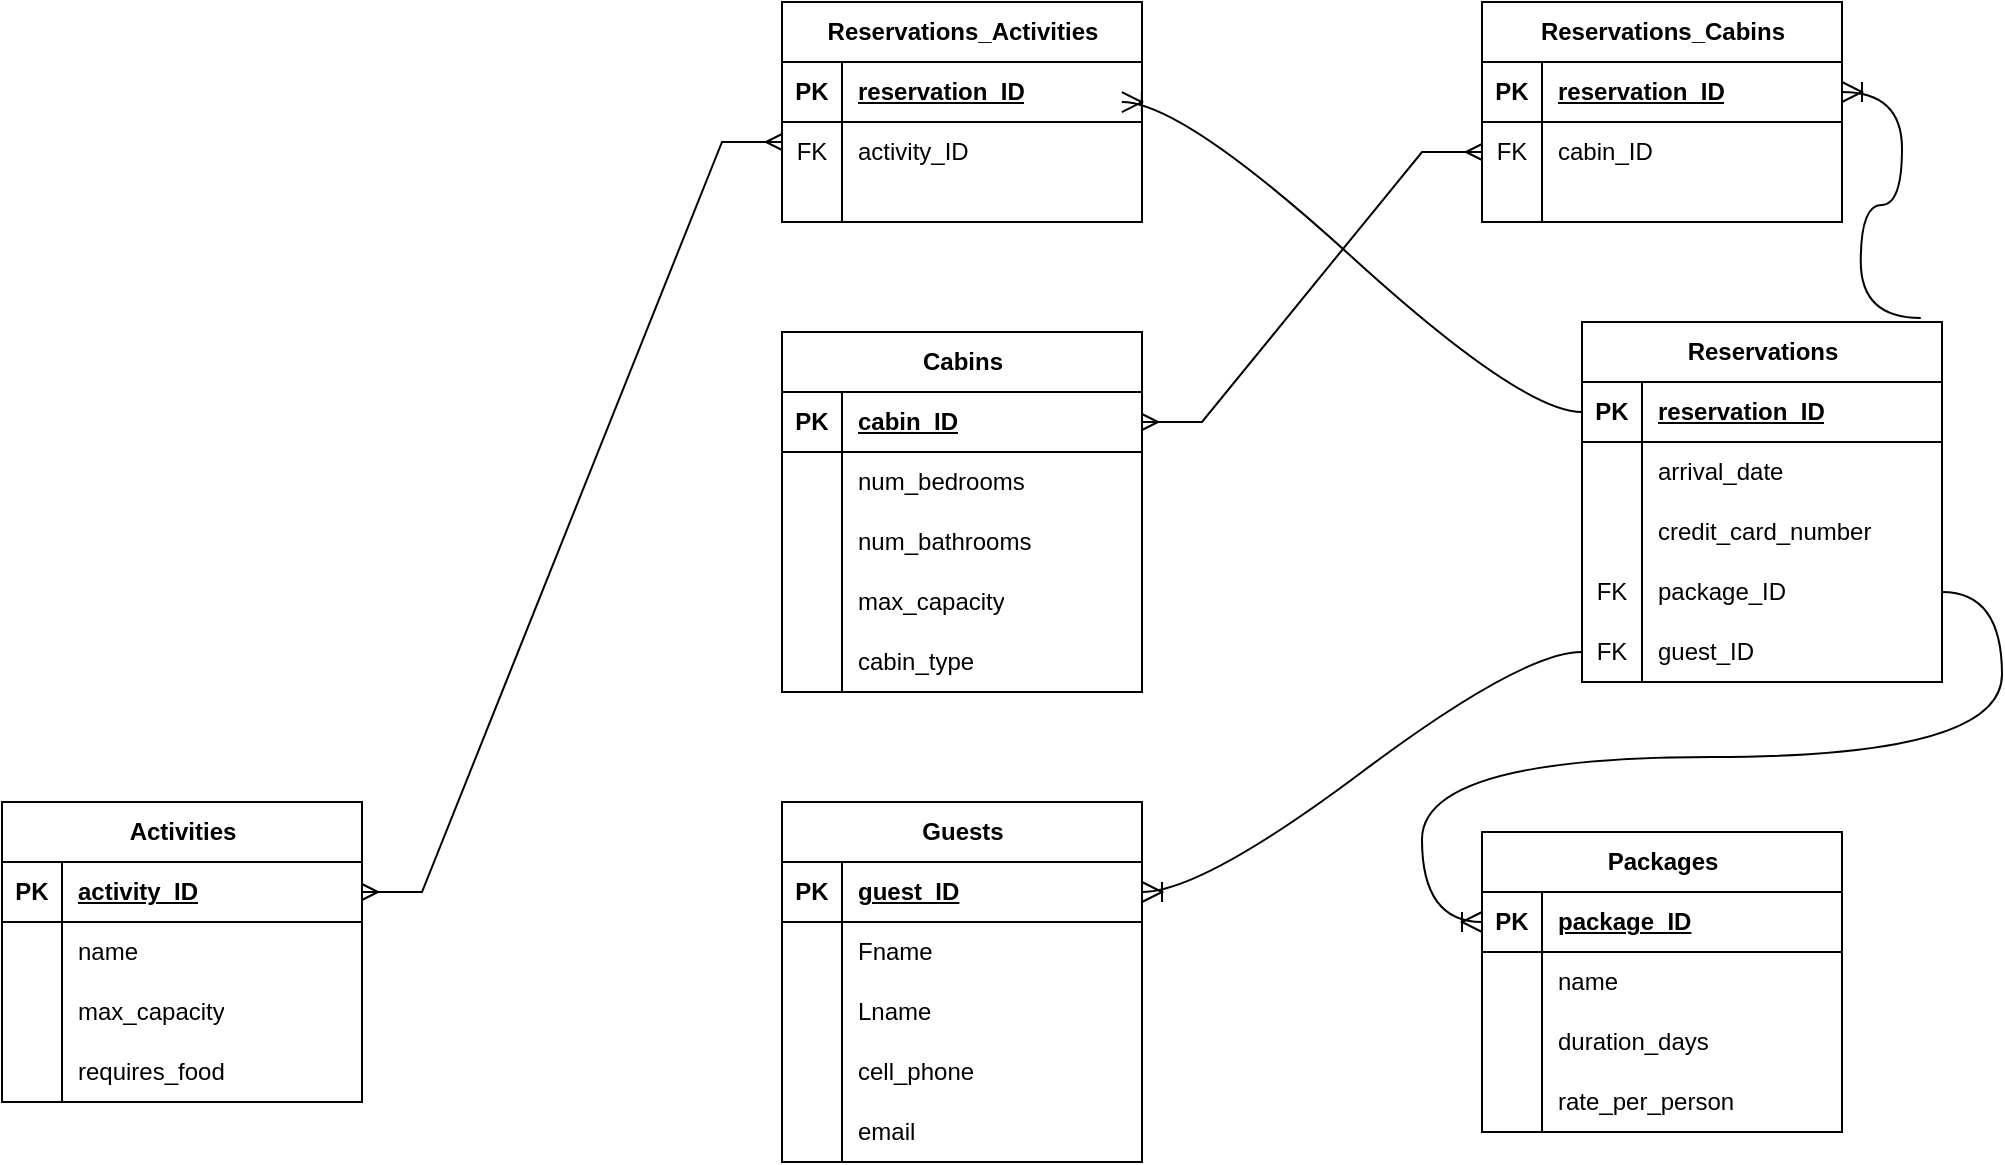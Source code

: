 <mxfile version="24.0.1" type="github">
  <diagram name="Page-1" id="e56a1550-8fbb-45ad-956c-1786394a9013">
    <mxGraphModel dx="2074" dy="1106" grid="1" gridSize="10" guides="1" tooltips="1" connect="1" arrows="1" fold="1" page="1" pageScale="1" pageWidth="1100" pageHeight="850" background="none" math="0" shadow="0">
      <root>
        <mxCell id="0" />
        <mxCell id="1" parent="0" />
        <mxCell id="-6eJybf5SiMDEhK5X8UF-18" value="Cabins" style="shape=table;startSize=30;container=1;collapsible=1;childLayout=tableLayout;fixedRows=1;rowLines=0;fontStyle=1;align=center;resizeLast=1;html=1;" parent="1" vertex="1">
          <mxGeometry x="460" y="245" width="180" height="180" as="geometry">
            <mxRectangle x="520" y="540" width="70" height="30" as="alternateBounds" />
          </mxGeometry>
        </mxCell>
        <mxCell id="-6eJybf5SiMDEhK5X8UF-19" value="" style="shape=tableRow;horizontal=0;startSize=0;swimlaneHead=0;swimlaneBody=0;fillColor=none;collapsible=0;dropTarget=0;points=[[0,0.5],[1,0.5]];portConstraint=eastwest;top=0;left=0;right=0;bottom=1;" parent="-6eJybf5SiMDEhK5X8UF-18" vertex="1">
          <mxGeometry y="30" width="180" height="30" as="geometry" />
        </mxCell>
        <mxCell id="-6eJybf5SiMDEhK5X8UF-20" value="PK" style="shape=partialRectangle;connectable=0;fillColor=none;top=0;left=0;bottom=0;right=0;fontStyle=1;overflow=hidden;whiteSpace=wrap;html=1;" parent="-6eJybf5SiMDEhK5X8UF-19" vertex="1">
          <mxGeometry width="30" height="30" as="geometry">
            <mxRectangle width="30" height="30" as="alternateBounds" />
          </mxGeometry>
        </mxCell>
        <mxCell id="-6eJybf5SiMDEhK5X8UF-21" value="cabin_ID" style="shape=partialRectangle;connectable=0;fillColor=none;top=0;left=0;bottom=0;right=0;align=left;spacingLeft=6;fontStyle=5;overflow=hidden;whiteSpace=wrap;html=1;" parent="-6eJybf5SiMDEhK5X8UF-19" vertex="1">
          <mxGeometry x="30" width="150" height="30" as="geometry">
            <mxRectangle width="150" height="30" as="alternateBounds" />
          </mxGeometry>
        </mxCell>
        <mxCell id="-6eJybf5SiMDEhK5X8UF-22" value="" style="shape=tableRow;horizontal=0;startSize=0;swimlaneHead=0;swimlaneBody=0;fillColor=none;collapsible=0;dropTarget=0;points=[[0,0.5],[1,0.5]];portConstraint=eastwest;top=0;left=0;right=0;bottom=0;" parent="-6eJybf5SiMDEhK5X8UF-18" vertex="1">
          <mxGeometry y="60" width="180" height="30" as="geometry" />
        </mxCell>
        <mxCell id="-6eJybf5SiMDEhK5X8UF-23" value="" style="shape=partialRectangle;connectable=0;fillColor=none;top=0;left=0;bottom=0;right=0;editable=1;overflow=hidden;whiteSpace=wrap;html=1;" parent="-6eJybf5SiMDEhK5X8UF-22" vertex="1">
          <mxGeometry width="30" height="30" as="geometry">
            <mxRectangle width="30" height="30" as="alternateBounds" />
          </mxGeometry>
        </mxCell>
        <mxCell id="-6eJybf5SiMDEhK5X8UF-24" value="num_bedrooms" style="shape=partialRectangle;connectable=0;fillColor=none;top=0;left=0;bottom=0;right=0;align=left;spacingLeft=6;overflow=hidden;whiteSpace=wrap;html=1;" parent="-6eJybf5SiMDEhK5X8UF-22" vertex="1">
          <mxGeometry x="30" width="150" height="30" as="geometry">
            <mxRectangle width="150" height="30" as="alternateBounds" />
          </mxGeometry>
        </mxCell>
        <mxCell id="-6eJybf5SiMDEhK5X8UF-25" value="" style="shape=tableRow;horizontal=0;startSize=0;swimlaneHead=0;swimlaneBody=0;fillColor=none;collapsible=0;dropTarget=0;points=[[0,0.5],[1,0.5]];portConstraint=eastwest;top=0;left=0;right=0;bottom=0;" parent="-6eJybf5SiMDEhK5X8UF-18" vertex="1">
          <mxGeometry y="90" width="180" height="30" as="geometry" />
        </mxCell>
        <mxCell id="-6eJybf5SiMDEhK5X8UF-26" value="" style="shape=partialRectangle;connectable=0;fillColor=none;top=0;left=0;bottom=0;right=0;editable=1;overflow=hidden;whiteSpace=wrap;html=1;" parent="-6eJybf5SiMDEhK5X8UF-25" vertex="1">
          <mxGeometry width="30" height="30" as="geometry">
            <mxRectangle width="30" height="30" as="alternateBounds" />
          </mxGeometry>
        </mxCell>
        <mxCell id="-6eJybf5SiMDEhK5X8UF-27" value="num_bathrooms" style="shape=partialRectangle;connectable=0;fillColor=none;top=0;left=0;bottom=0;right=0;align=left;spacingLeft=6;overflow=hidden;whiteSpace=wrap;html=1;" parent="-6eJybf5SiMDEhK5X8UF-25" vertex="1">
          <mxGeometry x="30" width="150" height="30" as="geometry">
            <mxRectangle width="150" height="30" as="alternateBounds" />
          </mxGeometry>
        </mxCell>
        <mxCell id="-6eJybf5SiMDEhK5X8UF-28" value="" style="shape=tableRow;horizontal=0;startSize=0;swimlaneHead=0;swimlaneBody=0;fillColor=none;collapsible=0;dropTarget=0;points=[[0,0.5],[1,0.5]];portConstraint=eastwest;top=0;left=0;right=0;bottom=0;" parent="-6eJybf5SiMDEhK5X8UF-18" vertex="1">
          <mxGeometry y="120" width="180" height="30" as="geometry" />
        </mxCell>
        <mxCell id="-6eJybf5SiMDEhK5X8UF-29" value="" style="shape=partialRectangle;connectable=0;fillColor=none;top=0;left=0;bottom=0;right=0;editable=1;overflow=hidden;whiteSpace=wrap;html=1;" parent="-6eJybf5SiMDEhK5X8UF-28" vertex="1">
          <mxGeometry width="30" height="30" as="geometry">
            <mxRectangle width="30" height="30" as="alternateBounds" />
          </mxGeometry>
        </mxCell>
        <mxCell id="-6eJybf5SiMDEhK5X8UF-30" value="max_capacity" style="shape=partialRectangle;connectable=0;fillColor=none;top=0;left=0;bottom=0;right=0;align=left;spacingLeft=6;overflow=hidden;whiteSpace=wrap;html=1;" parent="-6eJybf5SiMDEhK5X8UF-28" vertex="1">
          <mxGeometry x="30" width="150" height="30" as="geometry">
            <mxRectangle width="150" height="30" as="alternateBounds" />
          </mxGeometry>
        </mxCell>
        <mxCell id="-6eJybf5SiMDEhK5X8UF-31" value="" style="shape=tableRow;horizontal=0;startSize=0;swimlaneHead=0;swimlaneBody=0;fillColor=none;collapsible=0;dropTarget=0;points=[[0,0.5],[1,0.5]];portConstraint=eastwest;top=0;left=0;right=0;bottom=0;" parent="-6eJybf5SiMDEhK5X8UF-18" vertex="1">
          <mxGeometry y="150" width="180" height="30" as="geometry" />
        </mxCell>
        <mxCell id="-6eJybf5SiMDEhK5X8UF-32" value="" style="shape=partialRectangle;connectable=0;fillColor=none;top=0;left=0;bottom=0;right=0;editable=1;overflow=hidden;whiteSpace=wrap;html=1;" parent="-6eJybf5SiMDEhK5X8UF-31" vertex="1">
          <mxGeometry width="30" height="30" as="geometry">
            <mxRectangle width="30" height="30" as="alternateBounds" />
          </mxGeometry>
        </mxCell>
        <mxCell id="-6eJybf5SiMDEhK5X8UF-33" value="cabin_type" style="shape=partialRectangle;connectable=0;fillColor=none;top=0;left=0;bottom=0;right=0;align=left;spacingLeft=6;overflow=hidden;whiteSpace=wrap;html=1;" parent="-6eJybf5SiMDEhK5X8UF-31" vertex="1">
          <mxGeometry x="30" width="150" height="30" as="geometry">
            <mxRectangle width="150" height="30" as="alternateBounds" />
          </mxGeometry>
        </mxCell>
        <mxCell id="-6eJybf5SiMDEhK5X8UF-34" value="Packages" style="shape=table;startSize=30;container=1;collapsible=1;childLayout=tableLayout;fixedRows=1;rowLines=0;fontStyle=1;align=center;resizeLast=1;html=1;" parent="1" vertex="1">
          <mxGeometry x="810" y="495" width="180" height="150" as="geometry">
            <mxRectangle x="520" y="540" width="70" height="30" as="alternateBounds" />
          </mxGeometry>
        </mxCell>
        <mxCell id="-6eJybf5SiMDEhK5X8UF-35" value="" style="shape=tableRow;horizontal=0;startSize=0;swimlaneHead=0;swimlaneBody=0;fillColor=none;collapsible=0;dropTarget=0;points=[[0,0.5],[1,0.5]];portConstraint=eastwest;top=0;left=0;right=0;bottom=1;" parent="-6eJybf5SiMDEhK5X8UF-34" vertex="1">
          <mxGeometry y="30" width="180" height="30" as="geometry" />
        </mxCell>
        <mxCell id="-6eJybf5SiMDEhK5X8UF-36" value="PK" style="shape=partialRectangle;connectable=0;fillColor=none;top=0;left=0;bottom=0;right=0;fontStyle=1;overflow=hidden;whiteSpace=wrap;html=1;" parent="-6eJybf5SiMDEhK5X8UF-35" vertex="1">
          <mxGeometry width="30" height="30" as="geometry">
            <mxRectangle width="30" height="30" as="alternateBounds" />
          </mxGeometry>
        </mxCell>
        <mxCell id="-6eJybf5SiMDEhK5X8UF-37" value="package_ID" style="shape=partialRectangle;connectable=0;fillColor=none;top=0;left=0;bottom=0;right=0;align=left;spacingLeft=6;fontStyle=5;overflow=hidden;whiteSpace=wrap;html=1;" parent="-6eJybf5SiMDEhK5X8UF-35" vertex="1">
          <mxGeometry x="30" width="150" height="30" as="geometry">
            <mxRectangle width="150" height="30" as="alternateBounds" />
          </mxGeometry>
        </mxCell>
        <mxCell id="-6eJybf5SiMDEhK5X8UF-38" value="" style="shape=tableRow;horizontal=0;startSize=0;swimlaneHead=0;swimlaneBody=0;fillColor=none;collapsible=0;dropTarget=0;points=[[0,0.5],[1,0.5]];portConstraint=eastwest;top=0;left=0;right=0;bottom=0;" parent="-6eJybf5SiMDEhK5X8UF-34" vertex="1">
          <mxGeometry y="60" width="180" height="30" as="geometry" />
        </mxCell>
        <mxCell id="-6eJybf5SiMDEhK5X8UF-39" value="" style="shape=partialRectangle;connectable=0;fillColor=none;top=0;left=0;bottom=0;right=0;editable=1;overflow=hidden;whiteSpace=wrap;html=1;" parent="-6eJybf5SiMDEhK5X8UF-38" vertex="1">
          <mxGeometry width="30" height="30" as="geometry">
            <mxRectangle width="30" height="30" as="alternateBounds" />
          </mxGeometry>
        </mxCell>
        <mxCell id="-6eJybf5SiMDEhK5X8UF-40" value="name" style="shape=partialRectangle;connectable=0;fillColor=none;top=0;left=0;bottom=0;right=0;align=left;spacingLeft=6;overflow=hidden;whiteSpace=wrap;html=1;" parent="-6eJybf5SiMDEhK5X8UF-38" vertex="1">
          <mxGeometry x="30" width="150" height="30" as="geometry">
            <mxRectangle width="150" height="30" as="alternateBounds" />
          </mxGeometry>
        </mxCell>
        <mxCell id="-6eJybf5SiMDEhK5X8UF-44" value="" style="shape=tableRow;horizontal=0;startSize=0;swimlaneHead=0;swimlaneBody=0;fillColor=none;collapsible=0;dropTarget=0;points=[[0,0.5],[1,0.5]];portConstraint=eastwest;top=0;left=0;right=0;bottom=0;" parent="-6eJybf5SiMDEhK5X8UF-34" vertex="1">
          <mxGeometry y="90" width="180" height="30" as="geometry" />
        </mxCell>
        <mxCell id="-6eJybf5SiMDEhK5X8UF-45" value="" style="shape=partialRectangle;connectable=0;fillColor=none;top=0;left=0;bottom=0;right=0;editable=1;overflow=hidden;whiteSpace=wrap;html=1;" parent="-6eJybf5SiMDEhK5X8UF-44" vertex="1">
          <mxGeometry width="30" height="30" as="geometry">
            <mxRectangle width="30" height="30" as="alternateBounds" />
          </mxGeometry>
        </mxCell>
        <mxCell id="-6eJybf5SiMDEhK5X8UF-46" value="duration_days" style="shape=partialRectangle;connectable=0;fillColor=none;top=0;left=0;bottom=0;right=0;align=left;spacingLeft=6;overflow=hidden;whiteSpace=wrap;html=1;" parent="-6eJybf5SiMDEhK5X8UF-44" vertex="1">
          <mxGeometry x="30" width="150" height="30" as="geometry">
            <mxRectangle width="150" height="30" as="alternateBounds" />
          </mxGeometry>
        </mxCell>
        <mxCell id="-6eJybf5SiMDEhK5X8UF-47" value="" style="shape=tableRow;horizontal=0;startSize=0;swimlaneHead=0;swimlaneBody=0;fillColor=none;collapsible=0;dropTarget=0;points=[[0,0.5],[1,0.5]];portConstraint=eastwest;top=0;left=0;right=0;bottom=0;" parent="-6eJybf5SiMDEhK5X8UF-34" vertex="1">
          <mxGeometry y="120" width="180" height="30" as="geometry" />
        </mxCell>
        <mxCell id="-6eJybf5SiMDEhK5X8UF-48" value="" style="shape=partialRectangle;connectable=0;fillColor=none;top=0;left=0;bottom=0;right=0;editable=1;overflow=hidden;whiteSpace=wrap;html=1;" parent="-6eJybf5SiMDEhK5X8UF-47" vertex="1">
          <mxGeometry width="30" height="30" as="geometry">
            <mxRectangle width="30" height="30" as="alternateBounds" />
          </mxGeometry>
        </mxCell>
        <mxCell id="-6eJybf5SiMDEhK5X8UF-49" value="rate_per_person" style="shape=partialRectangle;connectable=0;fillColor=none;top=0;left=0;bottom=0;right=0;align=left;spacingLeft=6;overflow=hidden;whiteSpace=wrap;html=1;" parent="-6eJybf5SiMDEhK5X8UF-47" vertex="1">
          <mxGeometry x="30" width="150" height="30" as="geometry">
            <mxRectangle width="150" height="30" as="alternateBounds" />
          </mxGeometry>
        </mxCell>
        <mxCell id="-6eJybf5SiMDEhK5X8UF-50" value="Activities" style="shape=table;startSize=30;container=1;collapsible=1;childLayout=tableLayout;fixedRows=1;rowLines=0;fontStyle=1;align=center;resizeLast=1;html=1;" parent="1" vertex="1">
          <mxGeometry x="70" y="480" width="180" height="150" as="geometry">
            <mxRectangle x="520" y="540" width="70" height="30" as="alternateBounds" />
          </mxGeometry>
        </mxCell>
        <mxCell id="-6eJybf5SiMDEhK5X8UF-51" value="" style="shape=tableRow;horizontal=0;startSize=0;swimlaneHead=0;swimlaneBody=0;fillColor=none;collapsible=0;dropTarget=0;points=[[0,0.5],[1,0.5]];portConstraint=eastwest;top=0;left=0;right=0;bottom=1;" parent="-6eJybf5SiMDEhK5X8UF-50" vertex="1">
          <mxGeometry y="30" width="180" height="30" as="geometry" />
        </mxCell>
        <mxCell id="-6eJybf5SiMDEhK5X8UF-52" value="PK" style="shape=partialRectangle;connectable=0;fillColor=none;top=0;left=0;bottom=0;right=0;fontStyle=1;overflow=hidden;whiteSpace=wrap;html=1;" parent="-6eJybf5SiMDEhK5X8UF-51" vertex="1">
          <mxGeometry width="30" height="30" as="geometry">
            <mxRectangle width="30" height="30" as="alternateBounds" />
          </mxGeometry>
        </mxCell>
        <mxCell id="-6eJybf5SiMDEhK5X8UF-53" value="activity_ID" style="shape=partialRectangle;connectable=0;fillColor=none;top=0;left=0;bottom=0;right=0;align=left;spacingLeft=6;fontStyle=5;overflow=hidden;whiteSpace=wrap;html=1;" parent="-6eJybf5SiMDEhK5X8UF-51" vertex="1">
          <mxGeometry x="30" width="150" height="30" as="geometry">
            <mxRectangle width="150" height="30" as="alternateBounds" />
          </mxGeometry>
        </mxCell>
        <mxCell id="-6eJybf5SiMDEhK5X8UF-54" value="" style="shape=tableRow;horizontal=0;startSize=0;swimlaneHead=0;swimlaneBody=0;fillColor=none;collapsible=0;dropTarget=0;points=[[0,0.5],[1,0.5]];portConstraint=eastwest;top=0;left=0;right=0;bottom=0;" parent="-6eJybf5SiMDEhK5X8UF-50" vertex="1">
          <mxGeometry y="60" width="180" height="30" as="geometry" />
        </mxCell>
        <mxCell id="-6eJybf5SiMDEhK5X8UF-55" value="" style="shape=partialRectangle;connectable=0;fillColor=none;top=0;left=0;bottom=0;right=0;editable=1;overflow=hidden;whiteSpace=wrap;html=1;" parent="-6eJybf5SiMDEhK5X8UF-54" vertex="1">
          <mxGeometry width="30" height="30" as="geometry">
            <mxRectangle width="30" height="30" as="alternateBounds" />
          </mxGeometry>
        </mxCell>
        <mxCell id="-6eJybf5SiMDEhK5X8UF-56" value="name" style="shape=partialRectangle;connectable=0;fillColor=none;top=0;left=0;bottom=0;right=0;align=left;spacingLeft=6;overflow=hidden;whiteSpace=wrap;html=1;" parent="-6eJybf5SiMDEhK5X8UF-54" vertex="1">
          <mxGeometry x="30" width="150" height="30" as="geometry">
            <mxRectangle width="150" height="30" as="alternateBounds" />
          </mxGeometry>
        </mxCell>
        <mxCell id="-6eJybf5SiMDEhK5X8UF-57" value="" style="shape=tableRow;horizontal=0;startSize=0;swimlaneHead=0;swimlaneBody=0;fillColor=none;collapsible=0;dropTarget=0;points=[[0,0.5],[1,0.5]];portConstraint=eastwest;top=0;left=0;right=0;bottom=0;" parent="-6eJybf5SiMDEhK5X8UF-50" vertex="1">
          <mxGeometry y="90" width="180" height="30" as="geometry" />
        </mxCell>
        <mxCell id="-6eJybf5SiMDEhK5X8UF-58" value="" style="shape=partialRectangle;connectable=0;fillColor=none;top=0;left=0;bottom=0;right=0;editable=1;overflow=hidden;whiteSpace=wrap;html=1;" parent="-6eJybf5SiMDEhK5X8UF-57" vertex="1">
          <mxGeometry width="30" height="30" as="geometry">
            <mxRectangle width="30" height="30" as="alternateBounds" />
          </mxGeometry>
        </mxCell>
        <mxCell id="-6eJybf5SiMDEhK5X8UF-59" value="max_capacity" style="shape=partialRectangle;connectable=0;fillColor=none;top=0;left=0;bottom=0;right=0;align=left;spacingLeft=6;overflow=hidden;whiteSpace=wrap;html=1;" parent="-6eJybf5SiMDEhK5X8UF-57" vertex="1">
          <mxGeometry x="30" width="150" height="30" as="geometry">
            <mxRectangle width="150" height="30" as="alternateBounds" />
          </mxGeometry>
        </mxCell>
        <mxCell id="-6eJybf5SiMDEhK5X8UF-60" value="" style="shape=tableRow;horizontal=0;startSize=0;swimlaneHead=0;swimlaneBody=0;fillColor=none;collapsible=0;dropTarget=0;points=[[0,0.5],[1,0.5]];portConstraint=eastwest;top=0;left=0;right=0;bottom=0;" parent="-6eJybf5SiMDEhK5X8UF-50" vertex="1">
          <mxGeometry y="120" width="180" height="30" as="geometry" />
        </mxCell>
        <mxCell id="-6eJybf5SiMDEhK5X8UF-61" value="" style="shape=partialRectangle;connectable=0;fillColor=none;top=0;left=0;bottom=0;right=0;editable=1;overflow=hidden;whiteSpace=wrap;html=1;" parent="-6eJybf5SiMDEhK5X8UF-60" vertex="1">
          <mxGeometry width="30" height="30" as="geometry">
            <mxRectangle width="30" height="30" as="alternateBounds" />
          </mxGeometry>
        </mxCell>
        <mxCell id="-6eJybf5SiMDEhK5X8UF-62" value="requires_food" style="shape=partialRectangle;connectable=0;fillColor=none;top=0;left=0;bottom=0;right=0;align=left;spacingLeft=6;overflow=hidden;whiteSpace=wrap;html=1;" parent="-6eJybf5SiMDEhK5X8UF-60" vertex="1">
          <mxGeometry x="30" width="150" height="30" as="geometry">
            <mxRectangle width="150" height="30" as="alternateBounds" />
          </mxGeometry>
        </mxCell>
        <mxCell id="-6eJybf5SiMDEhK5X8UF-63" value="Guests" style="shape=table;startSize=30;container=1;collapsible=1;childLayout=tableLayout;fixedRows=1;rowLines=0;fontStyle=1;align=center;resizeLast=1;html=1;" parent="1" vertex="1">
          <mxGeometry x="460" y="480" width="180" height="180" as="geometry">
            <mxRectangle x="520" y="540" width="70" height="30" as="alternateBounds" />
          </mxGeometry>
        </mxCell>
        <mxCell id="-6eJybf5SiMDEhK5X8UF-64" value="" style="shape=tableRow;horizontal=0;startSize=0;swimlaneHead=0;swimlaneBody=0;fillColor=none;collapsible=0;dropTarget=0;points=[[0,0.5],[1,0.5]];portConstraint=eastwest;top=0;left=0;right=0;bottom=1;" parent="-6eJybf5SiMDEhK5X8UF-63" vertex="1">
          <mxGeometry y="30" width="180" height="30" as="geometry" />
        </mxCell>
        <mxCell id="-6eJybf5SiMDEhK5X8UF-65" value="PK" style="shape=partialRectangle;connectable=0;fillColor=none;top=0;left=0;bottom=0;right=0;fontStyle=1;overflow=hidden;whiteSpace=wrap;html=1;" parent="-6eJybf5SiMDEhK5X8UF-64" vertex="1">
          <mxGeometry width="30" height="30" as="geometry">
            <mxRectangle width="30" height="30" as="alternateBounds" />
          </mxGeometry>
        </mxCell>
        <mxCell id="-6eJybf5SiMDEhK5X8UF-66" value="guest_ID" style="shape=partialRectangle;connectable=0;fillColor=none;top=0;left=0;bottom=0;right=0;align=left;spacingLeft=6;fontStyle=5;overflow=hidden;whiteSpace=wrap;html=1;" parent="-6eJybf5SiMDEhK5X8UF-64" vertex="1">
          <mxGeometry x="30" width="150" height="30" as="geometry">
            <mxRectangle width="150" height="30" as="alternateBounds" />
          </mxGeometry>
        </mxCell>
        <mxCell id="-6eJybf5SiMDEhK5X8UF-67" value="" style="shape=tableRow;horizontal=0;startSize=0;swimlaneHead=0;swimlaneBody=0;fillColor=none;collapsible=0;dropTarget=0;points=[[0,0.5],[1,0.5]];portConstraint=eastwest;top=0;left=0;right=0;bottom=0;" parent="-6eJybf5SiMDEhK5X8UF-63" vertex="1">
          <mxGeometry y="60" width="180" height="30" as="geometry" />
        </mxCell>
        <mxCell id="-6eJybf5SiMDEhK5X8UF-68" value="" style="shape=partialRectangle;connectable=0;fillColor=none;top=0;left=0;bottom=0;right=0;editable=1;overflow=hidden;whiteSpace=wrap;html=1;" parent="-6eJybf5SiMDEhK5X8UF-67" vertex="1">
          <mxGeometry width="30" height="30" as="geometry">
            <mxRectangle width="30" height="30" as="alternateBounds" />
          </mxGeometry>
        </mxCell>
        <mxCell id="-6eJybf5SiMDEhK5X8UF-69" value="Fname" style="shape=partialRectangle;connectable=0;fillColor=none;top=0;left=0;bottom=0;right=0;align=left;spacingLeft=6;overflow=hidden;whiteSpace=wrap;html=1;" parent="-6eJybf5SiMDEhK5X8UF-67" vertex="1">
          <mxGeometry x="30" width="150" height="30" as="geometry">
            <mxRectangle width="150" height="30" as="alternateBounds" />
          </mxGeometry>
        </mxCell>
        <mxCell id="-6eJybf5SiMDEhK5X8UF-70" value="" style="shape=tableRow;horizontal=0;startSize=0;swimlaneHead=0;swimlaneBody=0;fillColor=none;collapsible=0;dropTarget=0;points=[[0,0.5],[1,0.5]];portConstraint=eastwest;top=0;left=0;right=0;bottom=0;" parent="-6eJybf5SiMDEhK5X8UF-63" vertex="1">
          <mxGeometry y="90" width="180" height="30" as="geometry" />
        </mxCell>
        <mxCell id="-6eJybf5SiMDEhK5X8UF-71" value="" style="shape=partialRectangle;connectable=0;fillColor=none;top=0;left=0;bottom=0;right=0;editable=1;overflow=hidden;whiteSpace=wrap;html=1;" parent="-6eJybf5SiMDEhK5X8UF-70" vertex="1">
          <mxGeometry width="30" height="30" as="geometry">
            <mxRectangle width="30" height="30" as="alternateBounds" />
          </mxGeometry>
        </mxCell>
        <mxCell id="-6eJybf5SiMDEhK5X8UF-72" value="Lname" style="shape=partialRectangle;connectable=0;fillColor=none;top=0;left=0;bottom=0;right=0;align=left;spacingLeft=6;overflow=hidden;whiteSpace=wrap;html=1;" parent="-6eJybf5SiMDEhK5X8UF-70" vertex="1">
          <mxGeometry x="30" width="150" height="30" as="geometry">
            <mxRectangle width="150" height="30" as="alternateBounds" />
          </mxGeometry>
        </mxCell>
        <mxCell id="-6eJybf5SiMDEhK5X8UF-73" value="" style="shape=tableRow;horizontal=0;startSize=0;swimlaneHead=0;swimlaneBody=0;fillColor=none;collapsible=0;dropTarget=0;points=[[0,0.5],[1,0.5]];portConstraint=eastwest;top=0;left=0;right=0;bottom=0;" parent="-6eJybf5SiMDEhK5X8UF-63" vertex="1">
          <mxGeometry y="120" width="180" height="30" as="geometry" />
        </mxCell>
        <mxCell id="-6eJybf5SiMDEhK5X8UF-74" value="" style="shape=partialRectangle;connectable=0;fillColor=none;top=0;left=0;bottom=0;right=0;editable=1;overflow=hidden;whiteSpace=wrap;html=1;" parent="-6eJybf5SiMDEhK5X8UF-73" vertex="1">
          <mxGeometry width="30" height="30" as="geometry">
            <mxRectangle width="30" height="30" as="alternateBounds" />
          </mxGeometry>
        </mxCell>
        <mxCell id="-6eJybf5SiMDEhK5X8UF-75" value="cell_phone" style="shape=partialRectangle;connectable=0;fillColor=none;top=0;left=0;bottom=0;right=0;align=left;spacingLeft=6;overflow=hidden;whiteSpace=wrap;html=1;" parent="-6eJybf5SiMDEhK5X8UF-73" vertex="1">
          <mxGeometry x="30" width="150" height="30" as="geometry">
            <mxRectangle width="150" height="30" as="alternateBounds" />
          </mxGeometry>
        </mxCell>
        <mxCell id="-6eJybf5SiMDEhK5X8UF-79" value="" style="shape=tableRow;horizontal=0;startSize=0;swimlaneHead=0;swimlaneBody=0;fillColor=none;collapsible=0;dropTarget=0;points=[[0,0.5],[1,0.5]];portConstraint=eastwest;top=0;left=0;right=0;bottom=0;" parent="-6eJybf5SiMDEhK5X8UF-63" vertex="1">
          <mxGeometry y="150" width="180" height="30" as="geometry" />
        </mxCell>
        <mxCell id="-6eJybf5SiMDEhK5X8UF-80" value="" style="shape=partialRectangle;connectable=0;fillColor=none;top=0;left=0;bottom=0;right=0;editable=1;overflow=hidden;whiteSpace=wrap;html=1;" parent="-6eJybf5SiMDEhK5X8UF-79" vertex="1">
          <mxGeometry width="30" height="30" as="geometry">
            <mxRectangle width="30" height="30" as="alternateBounds" />
          </mxGeometry>
        </mxCell>
        <mxCell id="-6eJybf5SiMDEhK5X8UF-81" value="email" style="shape=partialRectangle;connectable=0;fillColor=none;top=0;left=0;bottom=0;right=0;align=left;spacingLeft=6;overflow=hidden;whiteSpace=wrap;html=1;" parent="-6eJybf5SiMDEhK5X8UF-79" vertex="1">
          <mxGeometry x="30" width="150" height="30" as="geometry">
            <mxRectangle width="150" height="30" as="alternateBounds" />
          </mxGeometry>
        </mxCell>
        <mxCell id="-6eJybf5SiMDEhK5X8UF-82" value="Reservations" style="shape=table;startSize=30;container=1;collapsible=1;childLayout=tableLayout;fixedRows=1;rowLines=0;fontStyle=1;align=center;resizeLast=1;html=1;" parent="1" vertex="1">
          <mxGeometry x="860" y="240" width="180" height="180" as="geometry">
            <mxRectangle x="520" y="540" width="70" height="30" as="alternateBounds" />
          </mxGeometry>
        </mxCell>
        <mxCell id="-6eJybf5SiMDEhK5X8UF-83" value="" style="shape=tableRow;horizontal=0;startSize=0;swimlaneHead=0;swimlaneBody=0;fillColor=none;collapsible=0;dropTarget=0;points=[[0,0.5],[1,0.5]];portConstraint=eastwest;top=0;left=0;right=0;bottom=1;" parent="-6eJybf5SiMDEhK5X8UF-82" vertex="1">
          <mxGeometry y="30" width="180" height="30" as="geometry" />
        </mxCell>
        <mxCell id="-6eJybf5SiMDEhK5X8UF-84" value="PK" style="shape=partialRectangle;connectable=0;fillColor=none;top=0;left=0;bottom=0;right=0;fontStyle=1;overflow=hidden;whiteSpace=wrap;html=1;" parent="-6eJybf5SiMDEhK5X8UF-83" vertex="1">
          <mxGeometry width="30" height="30" as="geometry">
            <mxRectangle width="30" height="30" as="alternateBounds" />
          </mxGeometry>
        </mxCell>
        <mxCell id="-6eJybf5SiMDEhK5X8UF-85" value="reservation_ID" style="shape=partialRectangle;connectable=0;fillColor=none;top=0;left=0;bottom=0;right=0;align=left;spacingLeft=6;fontStyle=5;overflow=hidden;whiteSpace=wrap;html=1;" parent="-6eJybf5SiMDEhK5X8UF-83" vertex="1">
          <mxGeometry x="30" width="150" height="30" as="geometry">
            <mxRectangle width="150" height="30" as="alternateBounds" />
          </mxGeometry>
        </mxCell>
        <mxCell id="-6eJybf5SiMDEhK5X8UF-86" value="" style="shape=tableRow;horizontal=0;startSize=0;swimlaneHead=0;swimlaneBody=0;fillColor=none;collapsible=0;dropTarget=0;points=[[0,0.5],[1,0.5]];portConstraint=eastwest;top=0;left=0;right=0;bottom=0;" parent="-6eJybf5SiMDEhK5X8UF-82" vertex="1">
          <mxGeometry y="60" width="180" height="30" as="geometry" />
        </mxCell>
        <mxCell id="-6eJybf5SiMDEhK5X8UF-87" value="" style="shape=partialRectangle;connectable=0;fillColor=none;top=0;left=0;bottom=0;right=0;editable=1;overflow=hidden;whiteSpace=wrap;html=1;" parent="-6eJybf5SiMDEhK5X8UF-86" vertex="1">
          <mxGeometry width="30" height="30" as="geometry">
            <mxRectangle width="30" height="30" as="alternateBounds" />
          </mxGeometry>
        </mxCell>
        <mxCell id="-6eJybf5SiMDEhK5X8UF-88" value="arrival_date" style="shape=partialRectangle;connectable=0;fillColor=none;top=0;left=0;bottom=0;right=0;align=left;spacingLeft=6;overflow=hidden;whiteSpace=wrap;html=1;" parent="-6eJybf5SiMDEhK5X8UF-86" vertex="1">
          <mxGeometry x="30" width="150" height="30" as="geometry">
            <mxRectangle width="150" height="30" as="alternateBounds" />
          </mxGeometry>
        </mxCell>
        <mxCell id="-6eJybf5SiMDEhK5X8UF-89" value="" style="shape=tableRow;horizontal=0;startSize=0;swimlaneHead=0;swimlaneBody=0;fillColor=none;collapsible=0;dropTarget=0;points=[[0,0.5],[1,0.5]];portConstraint=eastwest;top=0;left=0;right=0;bottom=0;" parent="-6eJybf5SiMDEhK5X8UF-82" vertex="1">
          <mxGeometry y="90" width="180" height="30" as="geometry" />
        </mxCell>
        <mxCell id="-6eJybf5SiMDEhK5X8UF-90" value="" style="shape=partialRectangle;connectable=0;fillColor=none;top=0;left=0;bottom=0;right=0;editable=1;overflow=hidden;whiteSpace=wrap;html=1;" parent="-6eJybf5SiMDEhK5X8UF-89" vertex="1">
          <mxGeometry width="30" height="30" as="geometry">
            <mxRectangle width="30" height="30" as="alternateBounds" />
          </mxGeometry>
        </mxCell>
        <mxCell id="-6eJybf5SiMDEhK5X8UF-91" value="credit_card_number" style="shape=partialRectangle;connectable=0;fillColor=none;top=0;left=0;bottom=0;right=0;align=left;spacingLeft=6;overflow=hidden;whiteSpace=wrap;html=1;" parent="-6eJybf5SiMDEhK5X8UF-89" vertex="1">
          <mxGeometry x="30" width="150" height="30" as="geometry">
            <mxRectangle width="150" height="30" as="alternateBounds" />
          </mxGeometry>
        </mxCell>
        <mxCell id="-6eJybf5SiMDEhK5X8UF-92" value="" style="shape=tableRow;horizontal=0;startSize=0;swimlaneHead=0;swimlaneBody=0;fillColor=none;collapsible=0;dropTarget=0;points=[[0,0.5],[1,0.5]];portConstraint=eastwest;top=0;left=0;right=0;bottom=0;" parent="-6eJybf5SiMDEhK5X8UF-82" vertex="1">
          <mxGeometry y="120" width="180" height="30" as="geometry" />
        </mxCell>
        <mxCell id="-6eJybf5SiMDEhK5X8UF-93" value="FK" style="shape=partialRectangle;connectable=0;fillColor=none;top=0;left=0;bottom=0;right=0;editable=1;overflow=hidden;whiteSpace=wrap;html=1;" parent="-6eJybf5SiMDEhK5X8UF-92" vertex="1">
          <mxGeometry width="30" height="30" as="geometry">
            <mxRectangle width="30" height="30" as="alternateBounds" />
          </mxGeometry>
        </mxCell>
        <mxCell id="-6eJybf5SiMDEhK5X8UF-94" value="package_ID" style="shape=partialRectangle;connectable=0;fillColor=none;top=0;left=0;bottom=0;right=0;align=left;spacingLeft=6;overflow=hidden;whiteSpace=wrap;html=1;" parent="-6eJybf5SiMDEhK5X8UF-92" vertex="1">
          <mxGeometry x="30" width="150" height="30" as="geometry">
            <mxRectangle width="150" height="30" as="alternateBounds" />
          </mxGeometry>
        </mxCell>
        <mxCell id="-6eJybf5SiMDEhK5X8UF-95" value="" style="shape=tableRow;horizontal=0;startSize=0;swimlaneHead=0;swimlaneBody=0;fillColor=none;collapsible=0;dropTarget=0;points=[[0,0.5],[1,0.5]];portConstraint=eastwest;top=0;left=0;right=0;bottom=0;" parent="-6eJybf5SiMDEhK5X8UF-82" vertex="1">
          <mxGeometry y="150" width="180" height="30" as="geometry" />
        </mxCell>
        <mxCell id="-6eJybf5SiMDEhK5X8UF-96" value="FK" style="shape=partialRectangle;connectable=0;fillColor=none;top=0;left=0;bottom=0;right=0;editable=1;overflow=hidden;whiteSpace=wrap;html=1;" parent="-6eJybf5SiMDEhK5X8UF-95" vertex="1">
          <mxGeometry width="30" height="30" as="geometry">
            <mxRectangle width="30" height="30" as="alternateBounds" />
          </mxGeometry>
        </mxCell>
        <mxCell id="-6eJybf5SiMDEhK5X8UF-97" value="guest_ID" style="shape=partialRectangle;connectable=0;fillColor=none;top=0;left=0;bottom=0;right=0;align=left;spacingLeft=6;overflow=hidden;whiteSpace=wrap;html=1;" parent="-6eJybf5SiMDEhK5X8UF-95" vertex="1">
          <mxGeometry x="30" width="150" height="30" as="geometry">
            <mxRectangle width="150" height="30" as="alternateBounds" />
          </mxGeometry>
        </mxCell>
        <mxCell id="-6eJybf5SiMDEhK5X8UF-98" value="Reservations_Cabins" style="shape=table;startSize=30;container=1;collapsible=1;childLayout=tableLayout;fixedRows=1;rowLines=0;fontStyle=1;align=center;resizeLast=1;html=1;" parent="1" vertex="1">
          <mxGeometry x="810" y="80" width="180" height="110" as="geometry">
            <mxRectangle x="520" y="540" width="70" height="30" as="alternateBounds" />
          </mxGeometry>
        </mxCell>
        <mxCell id="-6eJybf5SiMDEhK5X8UF-99" value="" style="shape=tableRow;horizontal=0;startSize=0;swimlaneHead=0;swimlaneBody=0;fillColor=none;collapsible=0;dropTarget=0;points=[[0,0.5],[1,0.5]];portConstraint=eastwest;top=0;left=0;right=0;bottom=1;" parent="-6eJybf5SiMDEhK5X8UF-98" vertex="1">
          <mxGeometry y="30" width="180" height="30" as="geometry" />
        </mxCell>
        <mxCell id="-6eJybf5SiMDEhK5X8UF-100" value="PK" style="shape=partialRectangle;connectable=0;fillColor=none;top=0;left=0;bottom=0;right=0;fontStyle=1;overflow=hidden;whiteSpace=wrap;html=1;" parent="-6eJybf5SiMDEhK5X8UF-99" vertex="1">
          <mxGeometry width="30" height="30" as="geometry">
            <mxRectangle width="30" height="30" as="alternateBounds" />
          </mxGeometry>
        </mxCell>
        <mxCell id="-6eJybf5SiMDEhK5X8UF-101" value="reservation_ID" style="shape=partialRectangle;connectable=0;fillColor=none;top=0;left=0;bottom=0;right=0;align=left;spacingLeft=6;fontStyle=5;overflow=hidden;whiteSpace=wrap;html=1;" parent="-6eJybf5SiMDEhK5X8UF-99" vertex="1">
          <mxGeometry x="30" width="150" height="30" as="geometry">
            <mxRectangle width="150" height="30" as="alternateBounds" />
          </mxGeometry>
        </mxCell>
        <mxCell id="-6eJybf5SiMDEhK5X8UF-102" value="" style="shape=tableRow;horizontal=0;startSize=0;swimlaneHead=0;swimlaneBody=0;fillColor=none;collapsible=0;dropTarget=0;points=[[0,0.5],[1,0.5]];portConstraint=eastwest;top=0;left=0;right=0;bottom=0;" parent="-6eJybf5SiMDEhK5X8UF-98" vertex="1">
          <mxGeometry y="60" width="180" height="30" as="geometry" />
        </mxCell>
        <mxCell id="-6eJybf5SiMDEhK5X8UF-103" value="FK" style="shape=partialRectangle;connectable=0;fillColor=none;top=0;left=0;bottom=0;right=0;editable=1;overflow=hidden;whiteSpace=wrap;html=1;" parent="-6eJybf5SiMDEhK5X8UF-102" vertex="1">
          <mxGeometry width="30" height="30" as="geometry">
            <mxRectangle width="30" height="30" as="alternateBounds" />
          </mxGeometry>
        </mxCell>
        <mxCell id="-6eJybf5SiMDEhK5X8UF-104" value="cabin_ID" style="shape=partialRectangle;connectable=0;fillColor=none;top=0;left=0;bottom=0;right=0;align=left;spacingLeft=6;overflow=hidden;whiteSpace=wrap;html=1;" parent="-6eJybf5SiMDEhK5X8UF-102" vertex="1">
          <mxGeometry x="30" width="150" height="30" as="geometry">
            <mxRectangle width="150" height="30" as="alternateBounds" />
          </mxGeometry>
        </mxCell>
        <mxCell id="-6eJybf5SiMDEhK5X8UF-111" value="" style="shape=tableRow;horizontal=0;startSize=0;swimlaneHead=0;swimlaneBody=0;fillColor=none;collapsible=0;dropTarget=0;points=[[0,0.5],[1,0.5]];portConstraint=eastwest;top=0;left=0;right=0;bottom=0;" parent="-6eJybf5SiMDEhK5X8UF-98" vertex="1">
          <mxGeometry y="90" width="180" height="20" as="geometry" />
        </mxCell>
        <mxCell id="-6eJybf5SiMDEhK5X8UF-112" value="" style="shape=partialRectangle;connectable=0;fillColor=none;top=0;left=0;bottom=0;right=0;editable=1;overflow=hidden;whiteSpace=wrap;html=1;" parent="-6eJybf5SiMDEhK5X8UF-111" vertex="1">
          <mxGeometry width="30" height="20" as="geometry">
            <mxRectangle width="30" height="20" as="alternateBounds" />
          </mxGeometry>
        </mxCell>
        <mxCell id="-6eJybf5SiMDEhK5X8UF-113" value="" style="shape=partialRectangle;connectable=0;fillColor=none;top=0;left=0;bottom=0;right=0;align=left;spacingLeft=6;overflow=hidden;whiteSpace=wrap;html=1;" parent="-6eJybf5SiMDEhK5X8UF-111" vertex="1">
          <mxGeometry x="30" width="150" height="20" as="geometry">
            <mxRectangle width="150" height="20" as="alternateBounds" />
          </mxGeometry>
        </mxCell>
        <mxCell id="-6eJybf5SiMDEhK5X8UF-114" value="Reservations_Activities" style="shape=table;startSize=30;container=1;collapsible=1;childLayout=tableLayout;fixedRows=1;rowLines=0;fontStyle=1;align=center;resizeLast=1;html=1;" parent="1" vertex="1">
          <mxGeometry x="460" y="80" width="180" height="110" as="geometry">
            <mxRectangle x="520" y="540" width="70" height="30" as="alternateBounds" />
          </mxGeometry>
        </mxCell>
        <mxCell id="-6eJybf5SiMDEhK5X8UF-115" value="" style="shape=tableRow;horizontal=0;startSize=0;swimlaneHead=0;swimlaneBody=0;fillColor=none;collapsible=0;dropTarget=0;points=[[0,0.5],[1,0.5]];portConstraint=eastwest;top=0;left=0;right=0;bottom=1;" parent="-6eJybf5SiMDEhK5X8UF-114" vertex="1">
          <mxGeometry y="30" width="180" height="30" as="geometry" />
        </mxCell>
        <mxCell id="-6eJybf5SiMDEhK5X8UF-116" value="PK" style="shape=partialRectangle;connectable=0;fillColor=none;top=0;left=0;bottom=0;right=0;fontStyle=1;overflow=hidden;whiteSpace=wrap;html=1;" parent="-6eJybf5SiMDEhK5X8UF-115" vertex="1">
          <mxGeometry width="30" height="30" as="geometry">
            <mxRectangle width="30" height="30" as="alternateBounds" />
          </mxGeometry>
        </mxCell>
        <mxCell id="-6eJybf5SiMDEhK5X8UF-117" value="reservation_ID" style="shape=partialRectangle;connectable=0;fillColor=none;top=0;left=0;bottom=0;right=0;align=left;spacingLeft=6;fontStyle=5;overflow=hidden;whiteSpace=wrap;html=1;" parent="-6eJybf5SiMDEhK5X8UF-115" vertex="1">
          <mxGeometry x="30" width="150" height="30" as="geometry">
            <mxRectangle width="150" height="30" as="alternateBounds" />
          </mxGeometry>
        </mxCell>
        <mxCell id="-6eJybf5SiMDEhK5X8UF-118" value="" style="shape=tableRow;horizontal=0;startSize=0;swimlaneHead=0;swimlaneBody=0;fillColor=none;collapsible=0;dropTarget=0;points=[[0,0.5],[1,0.5]];portConstraint=eastwest;top=0;left=0;right=0;bottom=0;" parent="-6eJybf5SiMDEhK5X8UF-114" vertex="1">
          <mxGeometry y="60" width="180" height="30" as="geometry" />
        </mxCell>
        <mxCell id="-6eJybf5SiMDEhK5X8UF-119" value="FK" style="shape=partialRectangle;connectable=0;fillColor=none;top=0;left=0;bottom=0;right=0;editable=1;overflow=hidden;whiteSpace=wrap;html=1;" parent="-6eJybf5SiMDEhK5X8UF-118" vertex="1">
          <mxGeometry width="30" height="30" as="geometry">
            <mxRectangle width="30" height="30" as="alternateBounds" />
          </mxGeometry>
        </mxCell>
        <mxCell id="-6eJybf5SiMDEhK5X8UF-120" value="activity_ID" style="shape=partialRectangle;connectable=0;fillColor=none;top=0;left=0;bottom=0;right=0;align=left;spacingLeft=6;overflow=hidden;whiteSpace=wrap;html=1;" parent="-6eJybf5SiMDEhK5X8UF-118" vertex="1">
          <mxGeometry x="30" width="150" height="30" as="geometry">
            <mxRectangle width="150" height="30" as="alternateBounds" />
          </mxGeometry>
        </mxCell>
        <mxCell id="-6eJybf5SiMDEhK5X8UF-121" value="" style="shape=tableRow;horizontal=0;startSize=0;swimlaneHead=0;swimlaneBody=0;fillColor=none;collapsible=0;dropTarget=0;points=[[0,0.5],[1,0.5]];portConstraint=eastwest;top=0;left=0;right=0;bottom=0;" parent="-6eJybf5SiMDEhK5X8UF-114" vertex="1">
          <mxGeometry y="90" width="180" height="20" as="geometry" />
        </mxCell>
        <mxCell id="-6eJybf5SiMDEhK5X8UF-122" value="" style="shape=partialRectangle;connectable=0;fillColor=none;top=0;left=0;bottom=0;right=0;editable=1;overflow=hidden;whiteSpace=wrap;html=1;" parent="-6eJybf5SiMDEhK5X8UF-121" vertex="1">
          <mxGeometry width="30" height="20" as="geometry">
            <mxRectangle width="30" height="20" as="alternateBounds" />
          </mxGeometry>
        </mxCell>
        <mxCell id="-6eJybf5SiMDEhK5X8UF-123" value="" style="shape=partialRectangle;connectable=0;fillColor=none;top=0;left=0;bottom=0;right=0;align=left;spacingLeft=6;overflow=hidden;whiteSpace=wrap;html=1;" parent="-6eJybf5SiMDEhK5X8UF-121" vertex="1">
          <mxGeometry x="30" width="150" height="20" as="geometry">
            <mxRectangle width="150" height="20" as="alternateBounds" />
          </mxGeometry>
        </mxCell>
        <mxCell id="-6eJybf5SiMDEhK5X8UF-129" value="" style="edgeStyle=entityRelationEdgeStyle;fontSize=12;html=1;endArrow=ERoneToMany;rounded=0;startSize=8;endSize=8;curved=1;exitX=1;exitY=0.5;exitDx=0;exitDy=0;" parent="1" source="-6eJybf5SiMDEhK5X8UF-92" edge="1">
          <mxGeometry width="100" height="100" relative="1" as="geometry">
            <mxPoint x="860" y="285" as="sourcePoint" />
            <mxPoint x="810" y="540" as="targetPoint" />
            <Array as="points">
              <mxPoint x="520" y="695" />
              <mxPoint x="910" y="410" />
            </Array>
          </mxGeometry>
        </mxCell>
        <mxCell id="-6eJybf5SiMDEhK5X8UF-130" value="" style="edgeStyle=entityRelationEdgeStyle;fontSize=12;html=1;endArrow=ERoneToMany;rounded=0;startSize=8;endSize=8;curved=1;exitX=0;exitY=0.5;exitDx=0;exitDy=0;" parent="1" source="-6eJybf5SiMDEhK5X8UF-95" target="-6eJybf5SiMDEhK5X8UF-64" edge="1">
          <mxGeometry width="100" height="100" relative="1" as="geometry">
            <mxPoint x="760" y="298" as="sourcePoint" />
            <mxPoint x="710" y="553" as="targetPoint" />
            <Array as="points">
              <mxPoint x="420" y="708" />
            </Array>
          </mxGeometry>
        </mxCell>
        <mxCell id="-6eJybf5SiMDEhK5X8UF-132" value="" style="edgeStyle=entityRelationEdgeStyle;fontSize=12;html=1;endArrow=ERoneToMany;rounded=0;startSize=8;endSize=8;curved=1;exitX=0.941;exitY=-0.011;exitDx=0;exitDy=0;exitPerimeter=0;" parent="1" source="-6eJybf5SiMDEhK5X8UF-82" target="-6eJybf5SiMDEhK5X8UF-99" edge="1">
          <mxGeometry width="100" height="100" relative="1" as="geometry">
            <mxPoint x="680" y="220" as="sourcePoint" />
            <mxPoint x="780" y="120" as="targetPoint" />
            <Array as="points">
              <mxPoint x="700" y="100" />
              <mxPoint x="720" y="10" />
            </Array>
          </mxGeometry>
        </mxCell>
        <mxCell id="-6eJybf5SiMDEhK5X8UF-133" value="" style="edgeStyle=entityRelationEdgeStyle;fontSize=12;html=1;endArrow=ERoneToMany;rounded=0;startSize=8;endSize=8;curved=1;entryX=0.944;entryY=-0.333;entryDx=0;entryDy=0;entryPerimeter=0;exitX=0;exitY=0.5;exitDx=0;exitDy=0;" parent="1" source="-6eJybf5SiMDEhK5X8UF-83" target="-6eJybf5SiMDEhK5X8UF-118" edge="1">
          <mxGeometry width="100" height="100" relative="1" as="geometry">
            <mxPoint x="650" y="220" as="sourcePoint" />
            <mxPoint x="750" y="120" as="targetPoint" />
          </mxGeometry>
        </mxCell>
        <mxCell id="VYRteT3FrcWYkG7YXai4-4" value="" style="edgeStyle=entityRelationEdgeStyle;fontSize=12;html=1;endArrow=ERmany;startArrow=ERmany;rounded=0;entryX=0;entryY=0.5;entryDx=0;entryDy=0;" edge="1" parent="1" target="-6eJybf5SiMDEhK5X8UF-102">
          <mxGeometry width="100" height="100" relative="1" as="geometry">
            <mxPoint x="640" y="290" as="sourcePoint" />
            <mxPoint x="740" y="190" as="targetPoint" />
          </mxGeometry>
        </mxCell>
        <mxCell id="VYRteT3FrcWYkG7YXai4-5" value="" style="edgeStyle=entityRelationEdgeStyle;fontSize=12;html=1;endArrow=ERmany;startArrow=ERmany;rounded=0;entryX=0;entryY=0.5;entryDx=0;entryDy=0;exitX=1;exitY=0.5;exitDx=0;exitDy=0;" edge="1" parent="1" source="-6eJybf5SiMDEhK5X8UF-51">
          <mxGeometry width="100" height="100" relative="1" as="geometry">
            <mxPoint x="290" y="285" as="sourcePoint" />
            <mxPoint x="460" y="150" as="targetPoint" />
          </mxGeometry>
        </mxCell>
      </root>
    </mxGraphModel>
  </diagram>
</mxfile>
